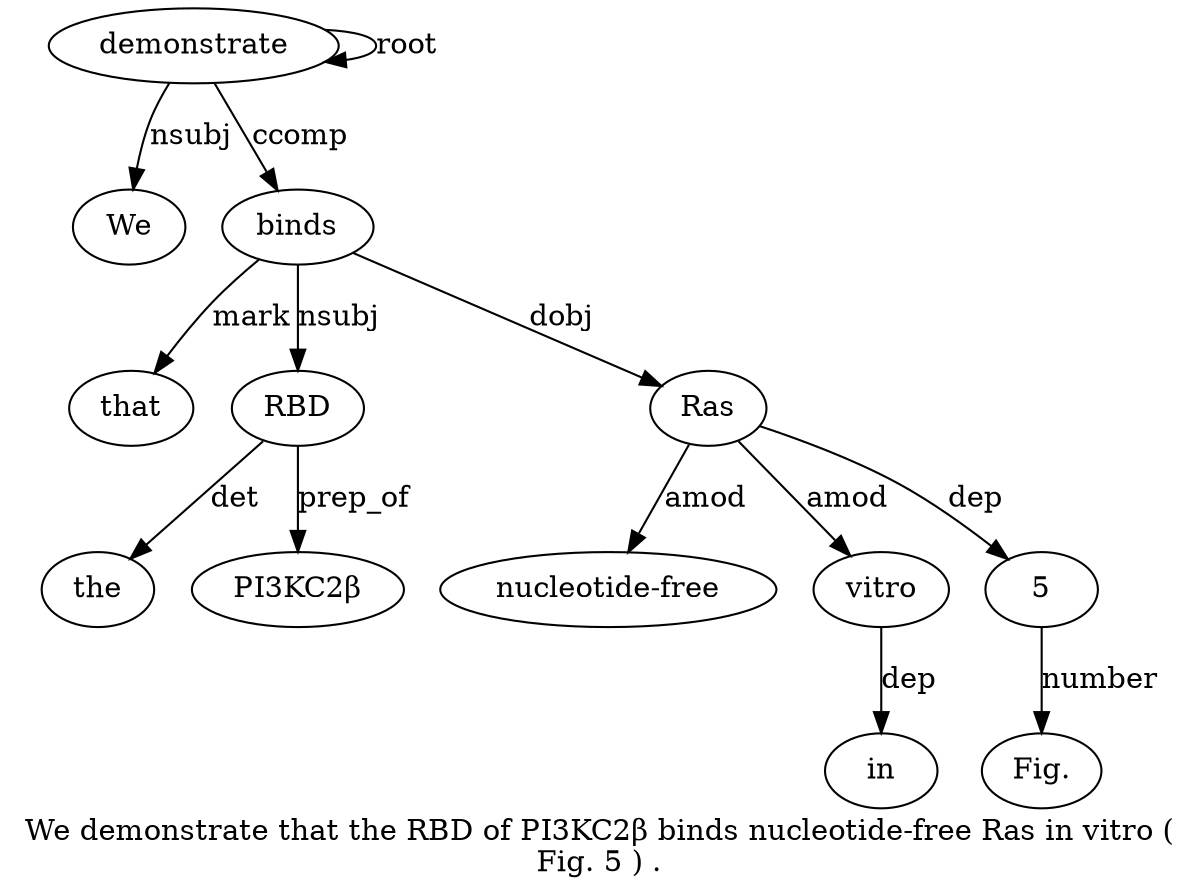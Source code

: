 digraph "We demonstrate that the RBD of PI3KC2β binds nucleotide-free Ras in vitro ( Fig. 5 ) ." {
label="We demonstrate that the RBD of PI3KC2β binds nucleotide-free Ras in vitro (
Fig. 5 ) .";
demonstrate2 [style=filled, fillcolor=white, label=demonstrate];
We1 [style=filled, fillcolor=white, label=We];
demonstrate2 -> We1  [label=nsubj];
demonstrate2 -> demonstrate2  [label=root];
binds8 [style=filled, fillcolor=white, label=binds];
that3 [style=filled, fillcolor=white, label=that];
binds8 -> that3  [label=mark];
RBD5 [style=filled, fillcolor=white, label=RBD];
the4 [style=filled, fillcolor=white, label=the];
RBD5 -> the4  [label=det];
binds8 -> RBD5  [label=nsubj];
"PI3KC2β7" [style=filled, fillcolor=white, label="PI3KC2β"];
RBD5 -> "PI3KC2β7"  [label=prep_of];
demonstrate2 -> binds8  [label=ccomp];
Ras10 [style=filled, fillcolor=white, label=Ras];
"nucleotide-free9" [style=filled, fillcolor=white, label="nucleotide-free"];
Ras10 -> "nucleotide-free9"  [label=amod];
binds8 -> Ras10  [label=dobj];
vitro12 [style=filled, fillcolor=white, label=vitro];
in11 [style=filled, fillcolor=white, label=in];
vitro12 -> in11  [label=dep];
Ras10 -> vitro12  [label=amod];
51 [style=filled, fillcolor=white, label=5];
"Fig.14" [style=filled, fillcolor=white, label="Fig."];
51 -> "Fig.14"  [label=number];
Ras10 -> 51  [label=dep];
}
